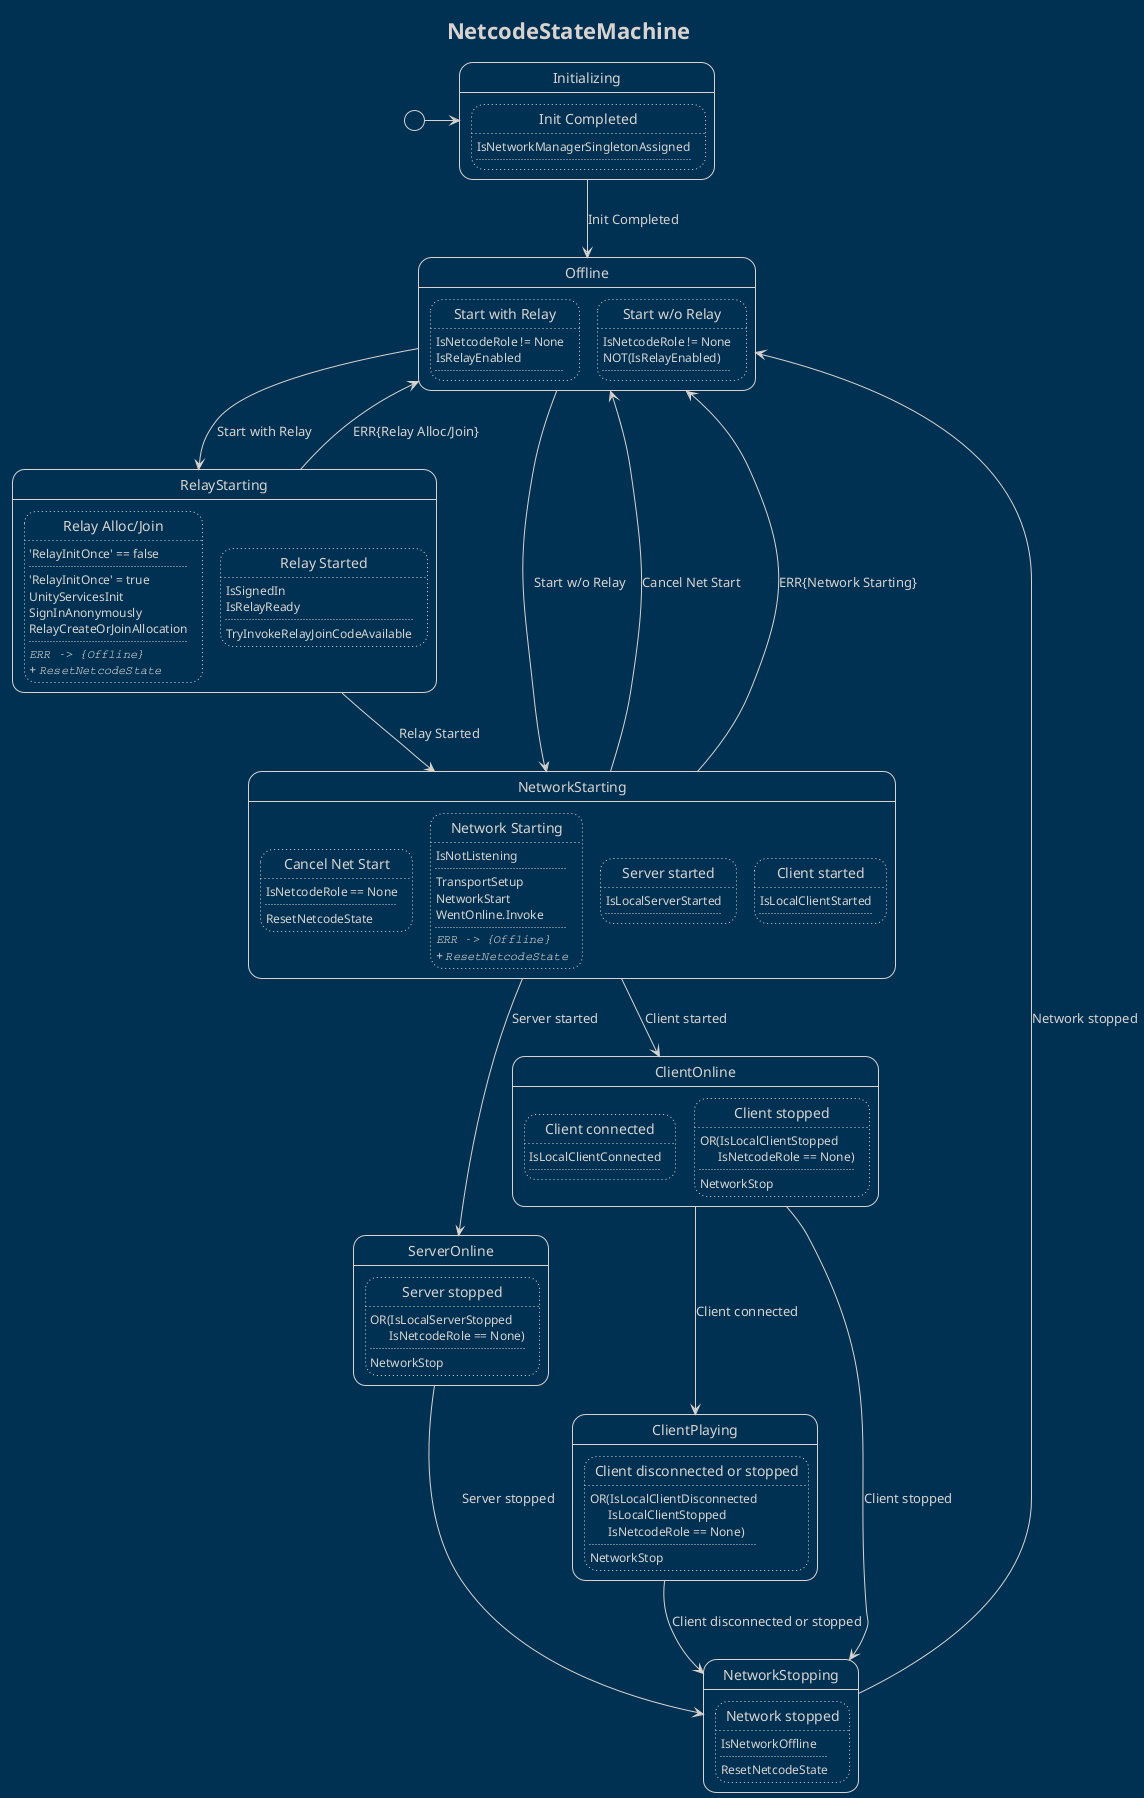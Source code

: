 @startuml

!theme blueprint
hide empty description

title NetcodeStateMachine

state "Initializing" as state0
state state0 {
	state "Init Completed" as state0_trans0
	state state0_trans0 #line.dotted {
		state0_trans0 : IsNetworkManagerSingletonAssigned
		state0_trans0 : ....
	}
}
state "Offline" as state1
state state1 {
	state "Start with Relay" as state1_trans0
	state state1_trans0 #line.dotted {
		state1_trans0 : IsNetcodeRole != None
		state1_trans0 : IsRelayEnabled
		state1_trans0 : ....
	}
	state "Start w/o Relay" as state1_trans1
	state state1_trans1 #line.dotted {
		state1_trans1 : IsNetcodeRole != None
		state1_trans1 : NOT(IsRelayEnabled)
		state1_trans1 : ....
	}
}
state "RelayStarting" as state2
state state2 {
	state "Relay Alloc/Join" as state2_trans0
	state state2_trans0 #line.dotted {
		state2_trans0 : 'RelayInitOnce' == false
		state2_trans0 : ....
		state2_trans0 : 'RelayInitOnce' = true
		state2_trans0 : UnityServicesInit
		state2_trans0 : SignInAnonymously
		state2_trans0 : RelayCreateOrJoinAllocation
		state2_trans0 : ....
		state2_trans0 : ==== ""ERR -> {Offline}""
		state2_trans0 : ==== + ""ResetNetcodeState""
	}
	state "Relay Started" as state2_trans1
	state state2_trans1 #line.dotted {
		state2_trans1 : IsSignedIn
		state2_trans1 : IsRelayReady
		state2_trans1 : ....
		state2_trans1 : TryInvokeRelayJoinCodeAvailable
	}
}
state "NetworkStarting" as state3
state state3 {
	state "Cancel Net Start" as state3_trans0
	state state3_trans0 #line.dotted {
		state3_trans0 : IsNetcodeRole == None
		state3_trans0 : ....
		state3_trans0 : ResetNetcodeState
	}
	state "Network Starting" as state3_trans1
	state state3_trans1 #line.dotted {
		state3_trans1 : IsNotListening
		state3_trans1 : ....
		state3_trans1 : TransportSetup
		state3_trans1 : NetworkStart
		state3_trans1 : WentOnline.Invoke
		state3_trans1 : ....
		state3_trans1 : ==== ""ERR -> {Offline}""
		state3_trans1 : ==== + ""ResetNetcodeState""
	}
	state "Server started" as state3_trans2
	state state3_trans2 #line.dotted {
		state3_trans2 : IsLocalServerStarted
		state3_trans2 : ....
	}
	state "Client started" as state3_trans3
	state state3_trans3 #line.dotted {
		state3_trans3 : IsLocalClientStarted
		state3_trans3 : ....
	}
}
state "ServerOnline" as state4
state state4 {
	state "Server stopped" as state4_trans0
	state state4_trans0 #line.dotted {
		state4_trans0 : OR(IsLocalServerStopped\n      IsNetcodeRole == None)
		state4_trans0 : ....
		state4_trans0 : NetworkStop
	}
}
state "ClientOnline" as state5
state state5 {
	state "Client connected" as state5_trans0
	state state5_trans0 #line.dotted {
		state5_trans0 : IsLocalClientConnected
		state5_trans0 : ....
	}
	state "Client stopped" as state5_trans1
	state state5_trans1 #line.dotted {
		state5_trans1 : OR(IsLocalClientStopped\n      IsNetcodeRole == None)
		state5_trans1 : ....
		state5_trans1 : NetworkStop
	}
}
state "ClientPlaying" as state6
state state6 {
	state "Client disconnected or stopped" as state6_trans0
	state state6_trans0 #line.dotted {
		state6_trans0 : OR(IsLocalClientDisconnected\n      IsLocalClientStopped\n      IsNetcodeRole == None)
		state6_trans0 : ....
		state6_trans0 : NetworkStop
	}
}
state "NetworkStopping" as state7
state state7 {
	state "Network stopped" as state7_trans0
	state state7_trans0 #line.dotted {
		state7_trans0 : IsNetworkOffline
		state7_trans0 : ....
		state7_trans0 : ResetNetcodeState
	}
}


[*] -> state0
state0 --> state1 : Init Completed
state1 --> state2 : Start with Relay
state1 --> state3 : Start w/o Relay
state2 --> state1 : ERR{Relay Alloc/Join}
state2 --> state3 : Relay Started
state3 --> state1 : Cancel Net Start
state3 --> state1 : ERR{Network Starting}
state3 --> state4 : Server started
state3 --> state5 : Client started
state4 --> state7 : Server stopped
state5 --> state6 : Client connected
state5 --> state7 : Client stopped
state6 --> state7 : Client disconnected or stopped
state7 --> state1 : Network stopped


@enduml
